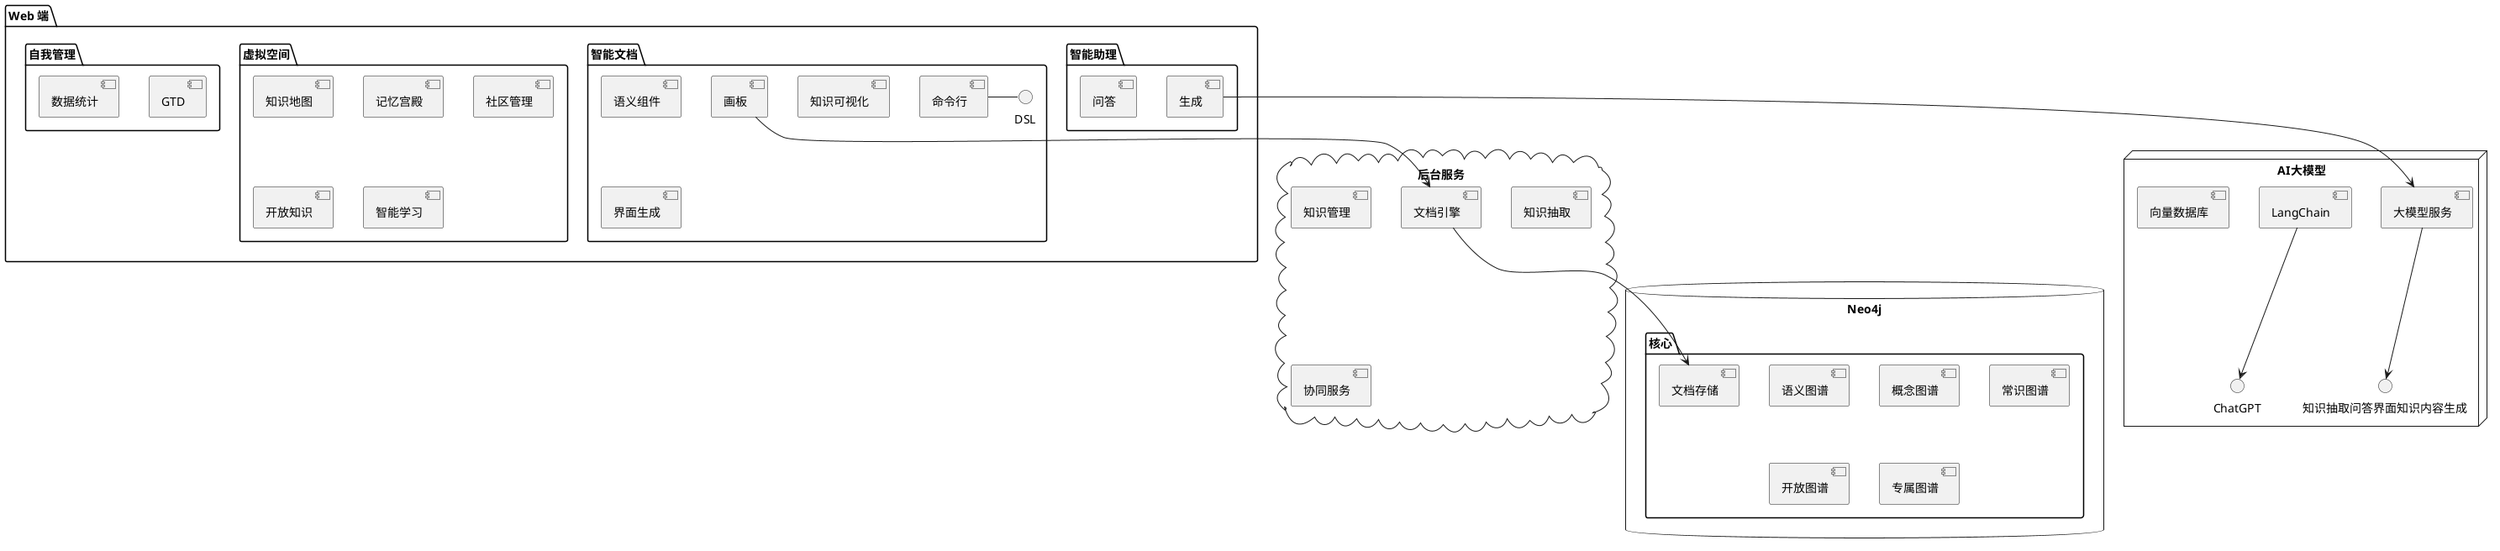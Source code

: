 @startuml 应用架构

package "Web 端" {
  folder "智能文档" {
    [画板]
    [语义组件]
    [命令行] - DSL
    [知识可视化]
    [界面生成]
  }
  folder "智能助理" {
    [生成]
    [问答]
  }
  folder "虚拟空间" {
    [知识地图]
    [记忆宫殿]
    [社区管理]
    [开放知识]
    [智能学习]
  }
  folder "自我管理" {
    [GTD]
    [数据统计]
  }
}

node "AI大模型" {
  [大模型服务] --> 知识抽取问答界面知识内容生成
  [LangChain] --> ChatGPT
  [向量数据库]
}

cloud "后台服务" {
  [文档引擎]
  [知识管理]
  [知识抽取]
  [协同服务]
}

database "Neo4j" {
  folder "核心" {
    [语义图谱]
    [概念图谱]
    [常识图谱]
    [开放图谱]
    [专属图谱]
    [文档存储]
  }
}

[画板] --> [文档引擎]
[生成] --> [大模型服务]
[文档引擎] --> [文档存储]

@enduml
